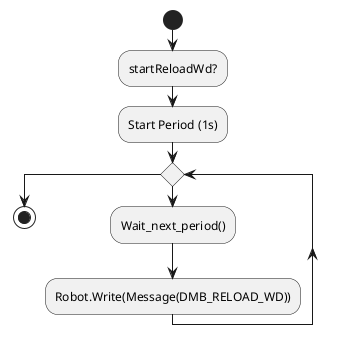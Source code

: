 @startuml
skinparam monochrome true

start
:startReloadWd?;
:Start Period (1s);

while ()
  :Wait_next_period();
  :Robot.Write(Message(DMB_RELOAD_WD));
endwhile




stop
@enduml
